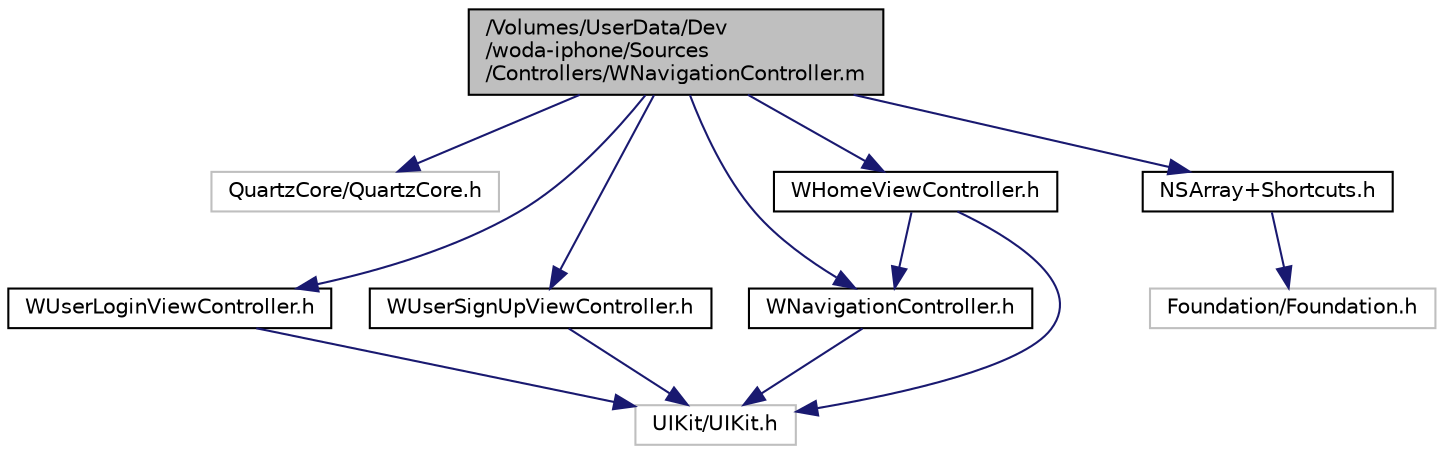 digraph "/Volumes/UserData/Dev/woda-iphone/Sources/Controllers/WNavigationController.m"
{
  edge [fontname="Helvetica",fontsize="10",labelfontname="Helvetica",labelfontsize="10"];
  node [fontname="Helvetica",fontsize="10",shape=record];
  Node1 [label="/Volumes/UserData/Dev\l/woda-iphone/Sources\l/Controllers/WNavigationController.m",height=0.2,width=0.4,color="black", fillcolor="grey75", style="filled" fontcolor="black"];
  Node1 -> Node2 [color="midnightblue",fontsize="10",style="solid"];
  Node2 [label="QuartzCore/QuartzCore.h",height=0.2,width=0.4,color="grey75", fillcolor="white", style="filled"];
  Node1 -> Node3 [color="midnightblue",fontsize="10",style="solid"];
  Node3 [label="WUserLoginViewController.h",height=0.2,width=0.4,color="black", fillcolor="white", style="filled",URL="$_w_user_login_view_controller_8h.html"];
  Node3 -> Node4 [color="midnightblue",fontsize="10",style="solid"];
  Node4 [label="UIKit/UIKit.h",height=0.2,width=0.4,color="grey75", fillcolor="white", style="filled"];
  Node1 -> Node5 [color="midnightblue",fontsize="10",style="solid"];
  Node5 [label="WUserSignUpViewController.h",height=0.2,width=0.4,color="black", fillcolor="white", style="filled",URL="$_w_user_sign_up_view_controller_8h.html"];
  Node5 -> Node4 [color="midnightblue",fontsize="10",style="solid"];
  Node1 -> Node6 [color="midnightblue",fontsize="10",style="solid"];
  Node6 [label="WNavigationController.h",height=0.2,width=0.4,color="black", fillcolor="white", style="filled",URL="$_w_navigation_controller_8h.html"];
  Node6 -> Node4 [color="midnightblue",fontsize="10",style="solid"];
  Node1 -> Node7 [color="midnightblue",fontsize="10",style="solid"];
  Node7 [label="WHomeViewController.h",height=0.2,width=0.4,color="black", fillcolor="white", style="filled",URL="$_w_home_view_controller_8h.html"];
  Node7 -> Node4 [color="midnightblue",fontsize="10",style="solid"];
  Node7 -> Node6 [color="midnightblue",fontsize="10",style="solid"];
  Node1 -> Node8 [color="midnightblue",fontsize="10",style="solid"];
  Node8 [label="NSArray+Shortcuts.h",height=0.2,width=0.4,color="black", fillcolor="white", style="filled",URL="$_n_s_array_09_shortcuts_8h.html"];
  Node8 -> Node9 [color="midnightblue",fontsize="10",style="solid"];
  Node9 [label="Foundation/Foundation.h",height=0.2,width=0.4,color="grey75", fillcolor="white", style="filled"];
}
